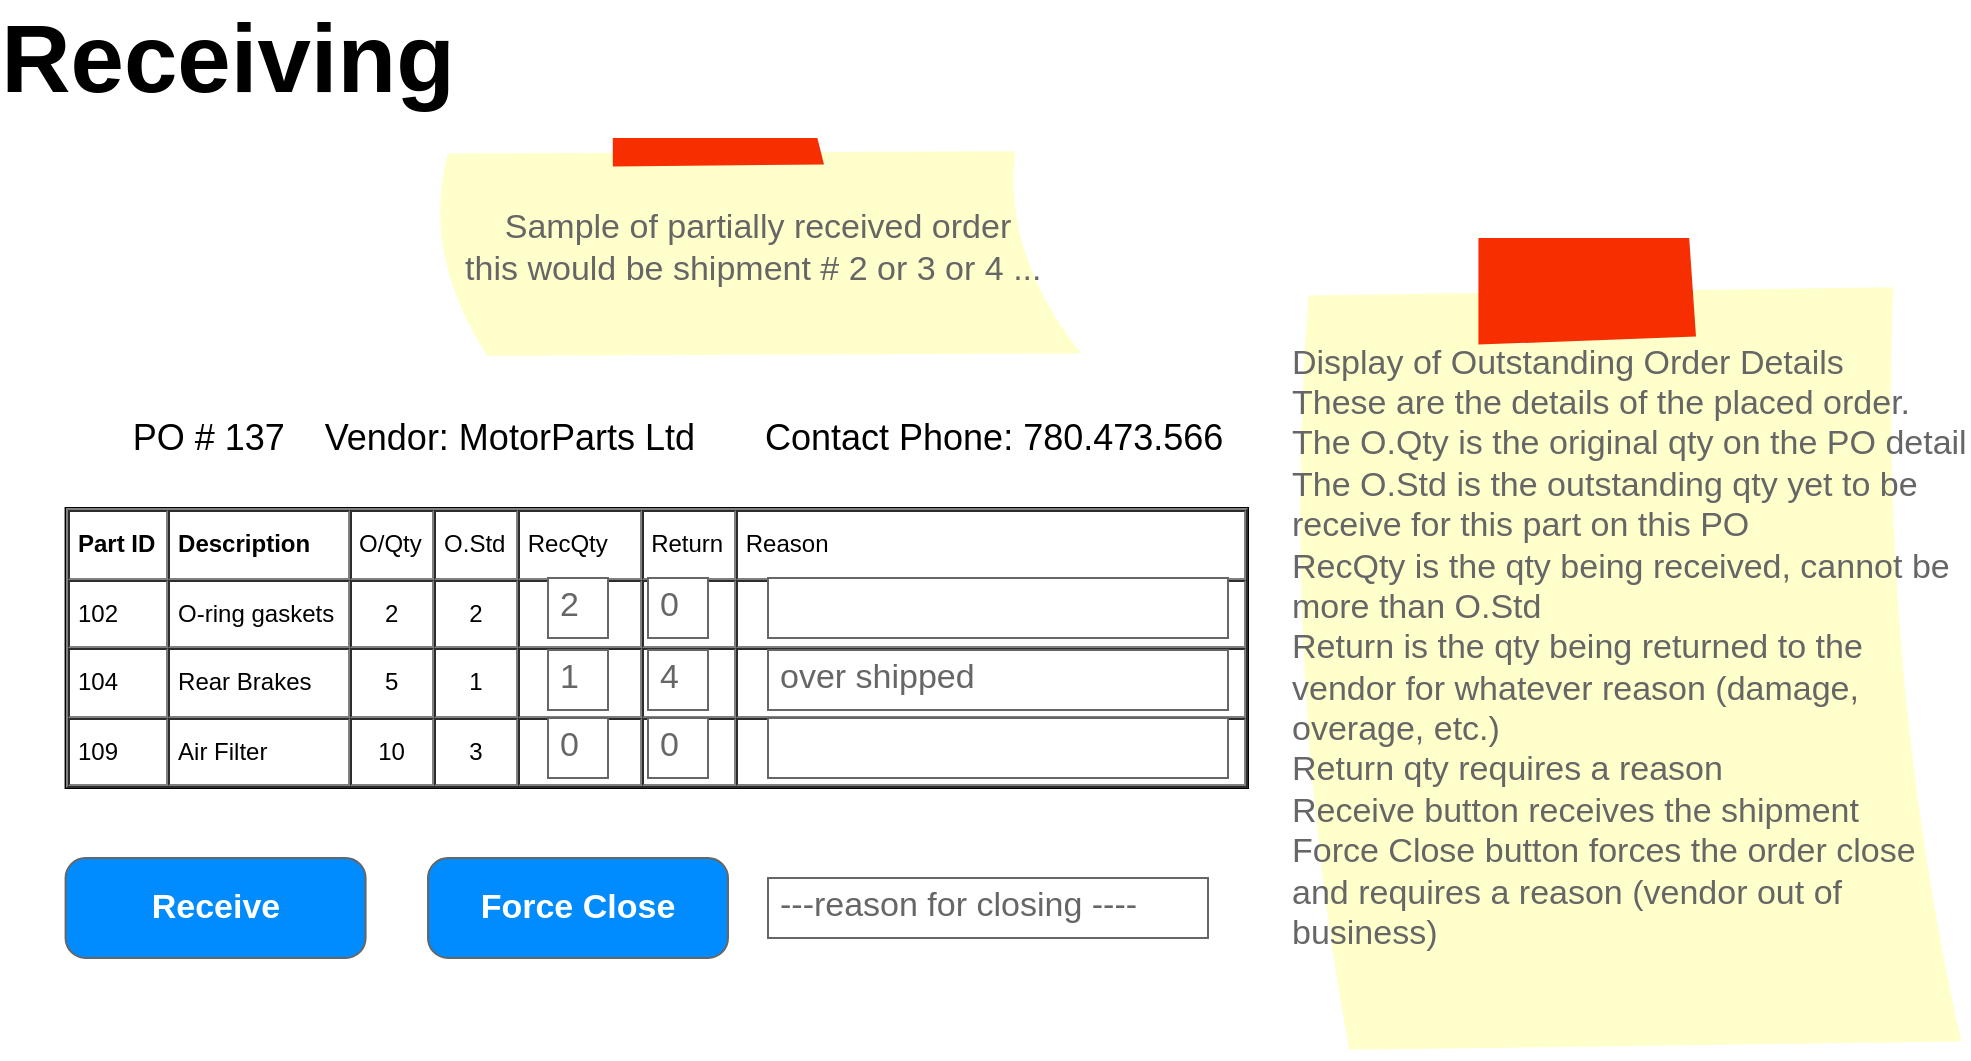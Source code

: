 <mxfile version="14.6.11" type="device"><diagram id="PiYevkb1cVEa32YTlIZ7" name="Page-1"><mxGraphModel dx="1102" dy="592" grid="1" gridSize="10" guides="1" tooltips="1" connect="1" arrows="1" fold="1" page="1" pageScale="1" pageWidth="1100" pageHeight="850" math="0" shadow="0"><root><mxCell id="0"/><mxCell id="1" parent="0"/><mxCell id="mo5rwx7vJ-f3ISJSgfBa-1" value="Receiving" style="text;html=1;strokeColor=none;fillColor=none;align=center;verticalAlign=middle;whiteSpace=wrap;rounded=0;fontSize=48;fontStyle=1" parent="1" vertex="1"><mxGeometry x="150" y="50" width="40" height="20" as="geometry"/></mxCell><mxCell id="mo5rwx7vJ-f3ISJSgfBa-21" value="&lt;table cellpadding=&quot;4&quot; cellspacing=&quot;0&quot; border=&quot;1&quot; style=&quot;font-size: 1em ; width: 100% ; height: 100%&quot;&gt;&lt;tbody&gt;&lt;tr&gt;&lt;th&gt;Part ID&lt;/th&gt;&lt;th&gt;Description&lt;/th&gt;&lt;td&gt;O/Qty&lt;/td&gt;&lt;td&gt;O.Std&lt;/td&gt;&lt;td&gt;RecQty&amp;nbsp; &amp;nbsp;&lt;/td&gt;&lt;td&gt;Return&lt;/td&gt;&lt;td&gt;Reason&amp;nbsp; &amp;nbsp; &amp;nbsp; &amp;nbsp; &amp;nbsp; &amp;nbsp; &amp;nbsp; &amp;nbsp; &amp;nbsp; &amp;nbsp; &amp;nbsp; &amp;nbsp; &amp;nbsp; &amp;nbsp; &amp;nbsp; &amp;nbsp; &amp;nbsp; &amp;nbsp; &amp;nbsp; &amp;nbsp; &amp;nbsp; &amp;nbsp; &amp;nbsp; &amp;nbsp; &amp;nbsp; &amp;nbsp; &amp;nbsp; &amp;nbsp; &amp;nbsp; &amp;nbsp;&lt;/td&gt;&lt;/tr&gt;&lt;tr&gt;&lt;td&gt;102&lt;/td&gt;&lt;td&gt;O-ring gaskets&lt;/td&gt;&lt;td style=&quot;text-align: center&quot;&gt;2&lt;/td&gt;&lt;td style=&quot;text-align: center&quot;&gt;2&lt;/td&gt;&lt;td&gt;&lt;br&gt;&lt;/td&gt;&lt;td&gt;&lt;br&gt;&lt;/td&gt;&lt;td&gt;&lt;br&gt;&lt;/td&gt;&lt;/tr&gt;&lt;tr&gt;&lt;td&gt;104&lt;/td&gt;&lt;td&gt;Rear Brakes&lt;/td&gt;&lt;td style=&quot;text-align: center&quot;&gt;5&lt;/td&gt;&lt;td style=&quot;text-align: center&quot;&gt;1&lt;/td&gt;&lt;td&gt;&lt;br&gt;&lt;/td&gt;&lt;td&gt;&lt;br&gt;&lt;/td&gt;&lt;td&gt;&lt;br&gt;&lt;/td&gt;&lt;/tr&gt;&lt;tr&gt;&lt;td&gt;109&lt;/td&gt;&lt;td&gt;Air Filter&lt;/td&gt;&lt;td style=&quot;text-align: center&quot;&gt;10&lt;/td&gt;&lt;td style=&quot;text-align: center&quot;&gt;3&lt;/td&gt;&lt;td&gt;&lt;br&gt;&lt;/td&gt;&lt;td&gt;&lt;br&gt;&lt;/td&gt;&lt;td&gt;&lt;br&gt;&lt;/td&gt;&lt;/tr&gt;&lt;/tbody&gt;&lt;/table&gt; " style="verticalAlign=top;align=left;overflow=fill;fontSize=12;fontFamily=Helvetica;html=1;fillColor=none;" parent="1" vertex="1"><mxGeometry x="88.79" y="285" width="591.21" height="140" as="geometry"/></mxCell><mxCell id="Zn4dlKWBpV35fODmb9Sr-1" value="Display of Outstanding Order Details&lt;br&gt;These are the details of the placed order.&amp;nbsp;&lt;br&gt;The O.Qty is the original qty on the PO detail&lt;br&gt;The O.Std is the outstanding qty yet to be receive for this part on this PO&lt;br&gt;RecQty is the qty being received, cannot be more than O.Std&lt;br&gt;Return is the qty being returned to the vendor for whatever reason (damage, overage, etc.)&lt;br&gt;Return qty requires a reason&lt;br&gt;Receive button receives the shipment&lt;br&gt;Force Close button forces the order close and requires a reason (vendor out of business)" style="strokeWidth=1;shadow=0;dashed=0;align=left;html=1;shape=mxgraph.mockup.text.stickyNote2;fontColor=#666666;mainText=;fontSize=17;whiteSpace=wrap;fillColor=#ffffcc;strokeColor=#F62E00;" parent="1" vertex="1"><mxGeometry x="700" y="150" width="340" height="410" as="geometry"/></mxCell><mxCell id="2Rb7SeELXFZr_ICaBWlP-1" value="PO # 137&amp;nbsp; &amp;nbsp; Vendor: MotorParts Ltd&amp;nbsp; &amp;nbsp; &amp;nbsp; &amp;nbsp;Contact Phone: 780.473.566" style="text;html=1;strokeColor=none;fillColor=none;align=center;verticalAlign=middle;whiteSpace=wrap;rounded=0;fontSize=18;" vertex="1" parent="1"><mxGeometry x="80" y="240" width="630" height="20" as="geometry"/></mxCell><mxCell id="2Rb7SeELXFZr_ICaBWlP-2" value="2" style="strokeWidth=1;shadow=0;dashed=0;align=center;html=1;shape=mxgraph.mockup.text.textBox;fontColor=#666666;align=left;fontSize=17;spacingLeft=4;spacingTop=-3;strokeColor=#666666;mainText=" vertex="1" parent="1"><mxGeometry x="330" y="320" width="30" height="30" as="geometry"/></mxCell><mxCell id="2Rb7SeELXFZr_ICaBWlP-3" value="1" style="strokeWidth=1;shadow=0;dashed=0;align=center;html=1;shape=mxgraph.mockup.text.textBox;fontColor=#666666;align=left;fontSize=17;spacingLeft=4;spacingTop=-3;strokeColor=#666666;mainText=" vertex="1" parent="1"><mxGeometry x="330" y="356" width="30" height="30" as="geometry"/></mxCell><mxCell id="2Rb7SeELXFZr_ICaBWlP-4" value="0" style="strokeWidth=1;shadow=0;dashed=0;align=center;html=1;shape=mxgraph.mockup.text.textBox;fontColor=#666666;align=left;fontSize=17;spacingLeft=4;spacingTop=-3;strokeColor=#666666;mainText=" vertex="1" parent="1"><mxGeometry x="330" y="390" width="30" height="30" as="geometry"/></mxCell><mxCell id="2Rb7SeELXFZr_ICaBWlP-5" value="0" style="strokeWidth=1;shadow=0;dashed=0;align=center;html=1;shape=mxgraph.mockup.text.textBox;fontColor=#666666;align=left;fontSize=17;spacingLeft=4;spacingTop=-3;strokeColor=#666666;mainText=" vertex="1" parent="1"><mxGeometry x="380" y="390" width="30" height="30" as="geometry"/></mxCell><mxCell id="2Rb7SeELXFZr_ICaBWlP-6" value="4" style="strokeWidth=1;shadow=0;dashed=0;align=center;html=1;shape=mxgraph.mockup.text.textBox;fontColor=#666666;align=left;fontSize=17;spacingLeft=4;spacingTop=-3;strokeColor=#666666;mainText=" vertex="1" parent="1"><mxGeometry x="380" y="356" width="30" height="30" as="geometry"/></mxCell><mxCell id="2Rb7SeELXFZr_ICaBWlP-7" value="0" style="strokeWidth=1;shadow=0;dashed=0;align=center;html=1;shape=mxgraph.mockup.text.textBox;fontColor=#666666;align=left;fontSize=17;spacingLeft=4;spacingTop=-3;strokeColor=#666666;mainText=" vertex="1" parent="1"><mxGeometry x="380" y="320" width="30" height="30" as="geometry"/></mxCell><mxCell id="2Rb7SeELXFZr_ICaBWlP-8" value="&lt;span style=&quot;color: rgba(0 , 0 , 0 , 0) ; font-family: monospace ; font-size: 0px&quot;&gt;%3CmxGraphModel%3E%3Croot%3E%3CmxCell%20id%3D%220%22%2F%3E%3CmxCell%20id%3D%221%22%20parent%3D%220%22%2F%3E%3CmxCell%20id%3D%222%22%20value%3D%220%22%20style%3D%22strokeWidth%3D1%3Bshadow%3D0%3Bdashed%3D0%3Balign%3Dcenter%3Bhtml%3D1%3Bshape%3Dmxgraph.mockup.text.textBox%3BfontColor%3D%23666666%3Balign%3Dleft%3BfontSize%3D17%3BspacingLeft%3D4%3BspacingTop%3D-3%3BstrokeColor%3D%23666666%3BmainText%3D%22%20vertex%3D%221%22%20parent%3D%221%22%3E%3CmxGeometry%20x%3D%22460%22%20y%3D%2270%22%20width%3D%2230%22%20height%3D%2230%22%20as%3D%22geometry%22%2F%3E%3C%2FmxCell%3E%3C%2Froot%3E%3C%2FmxGraphModel%3E&lt;/span&gt;" style="strokeWidth=1;shadow=0;dashed=0;align=center;html=1;shape=mxgraph.mockup.text.textBox;fontColor=#666666;align=left;fontSize=17;spacingLeft=4;spacingTop=-3;strokeColor=#666666;mainText=" vertex="1" parent="1"><mxGeometry x="440" y="320" width="230" height="30" as="geometry"/></mxCell><mxCell id="2Rb7SeELXFZr_ICaBWlP-10" value="&lt;span style=&quot;color: rgba(0 , 0 , 0 , 0) ; font-family: monospace ; font-size: 0px&quot;&gt;%3CmxGraphModel%3E%3Croot%3E%3CmxCell%20id%3D%220%22%2F%3E%3CmxCell%20id%3D%221%22%20parent%3D%220%22%2F%3E%3CmxCell%20id%3D%222%22%20value%3D%220%22%20style%3D%22strokeWidth%3D1%3Bshadow%3D0%3Bdashed%3D0%3Balign%3Dcenter%3Bhtml%3D1%3Bshape%3Dmxgraph.mockup.text.textBox%3BfontColor%3D%23666666%3Balign%3Dleft%3BfontSize%3D17%3BspacingLeft%3D4%3BspacingTop%3D-3%3BstrokeColor%3D%23666666%3BmainText%3D%22%20vertex%3D%221%22%20parent%3D%221%22%3E%3CmxGeometry%20x%3D%22460%22%20y%3D%2270%22%20width%3D%2230%22%20height%3D%2230%22%20as%3D%22geometry%22%2F%3E%3C%2FmxCell%3E%3C%2Froot%3E%3C%2FmxGraphModel%3E&lt;/span&gt;" style="strokeWidth=1;shadow=0;dashed=0;align=center;html=1;shape=mxgraph.mockup.text.textBox;fontColor=#666666;align=left;fontSize=17;spacingLeft=4;spacingTop=-3;strokeColor=#666666;mainText=" vertex="1" parent="1"><mxGeometry x="440" y="390" width="230" height="30" as="geometry"/></mxCell><mxCell id="2Rb7SeELXFZr_ICaBWlP-11" value="over shipped" style="strokeWidth=1;shadow=0;dashed=0;align=center;html=1;shape=mxgraph.mockup.text.textBox;fontColor=#666666;align=left;fontSize=17;spacingLeft=4;spacingTop=-3;strokeColor=#666666;mainText=" vertex="1" parent="1"><mxGeometry x="440" y="356" width="230" height="30" as="geometry"/></mxCell><mxCell id="2Rb7SeELXFZr_ICaBWlP-12" value="Receive" style="strokeWidth=1;shadow=0;dashed=0;align=center;html=1;shape=mxgraph.mockup.buttons.button;strokeColor=#666666;fontColor=#ffffff;mainText=;buttonStyle=round;fontSize=17;fontStyle=1;fillColor=#008cff;whiteSpace=wrap;" vertex="1" parent="1"><mxGeometry x="88.79" y="460" width="150" height="50" as="geometry"/></mxCell><mxCell id="2Rb7SeELXFZr_ICaBWlP-13" value="Force Close" style="strokeWidth=1;shadow=0;dashed=0;align=center;html=1;shape=mxgraph.mockup.buttons.button;strokeColor=#666666;fontColor=#ffffff;mainText=;buttonStyle=round;fontSize=17;fontStyle=1;fillColor=#008cff;whiteSpace=wrap;" vertex="1" parent="1"><mxGeometry x="270" y="460" width="150" height="50" as="geometry"/></mxCell><mxCell id="2Rb7SeELXFZr_ICaBWlP-14" value="---reason for closing ----" style="strokeWidth=1;shadow=0;dashed=0;align=center;html=1;shape=mxgraph.mockup.text.textBox;fontColor=#666666;align=left;fontSize=17;spacingLeft=4;spacingTop=-3;strokeColor=#666666;mainText=" vertex="1" parent="1"><mxGeometry x="440" y="470" width="220" height="30" as="geometry"/></mxCell><mxCell id="2Rb7SeELXFZr_ICaBWlP-15" value="Sample of partially received order&lt;br&gt;this would be shipment # 2 or 3 or 4 ...&amp;nbsp;" style="strokeWidth=1;shadow=0;dashed=0;align=center;html=1;shape=mxgraph.mockup.text.stickyNote2;fontColor=#666666;mainText=;fontSize=17;whiteSpace=wrap;fillColor=#ffffcc;strokeColor=#F62E00;" vertex="1" parent="1"><mxGeometry x="270" y="100" width="330" height="110" as="geometry"/></mxCell></root></mxGraphModel></diagram></mxfile>